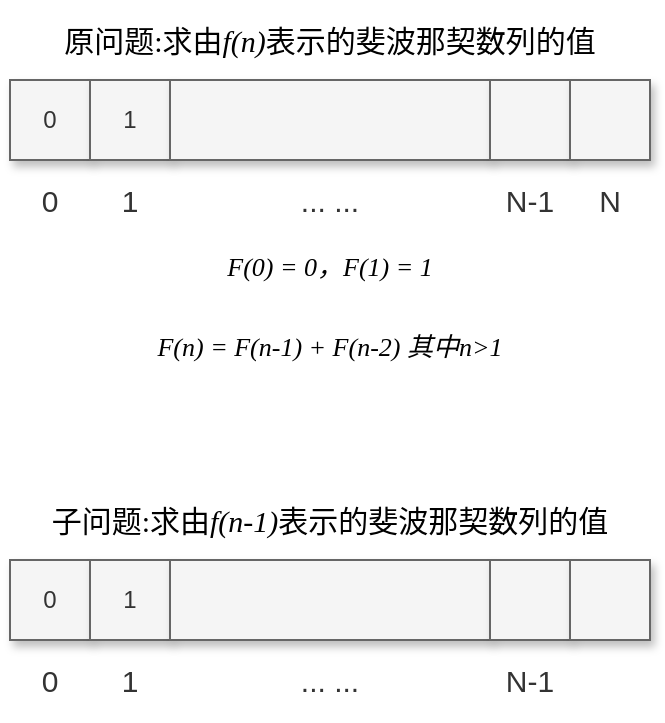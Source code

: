 <mxfile version="15.9.4" type="github">
  <diagram id="olTlq11QAtaGwBvSvu5_" name="第 1 页">
    <mxGraphModel dx="1422" dy="754" grid="1" gridSize="10" guides="1" tooltips="1" connect="1" arrows="1" fold="1" page="1" pageScale="1" pageWidth="827" pageHeight="1169" math="0" shadow="0">
      <root>
        <mxCell id="0" />
        <mxCell id="1" parent="0" />
        <mxCell id="-i7BE36611PpVM7dt-jC-1" value="0" style="rounded=0;whiteSpace=wrap;html=1;fillColor=#f5f5f5;fontColor=#333333;strokeColor=#666666;shadow=1;" vertex="1" parent="1">
          <mxGeometry x="160" y="120" width="40" height="40" as="geometry" />
        </mxCell>
        <mxCell id="-i7BE36611PpVM7dt-jC-2" value="1" style="rounded=0;whiteSpace=wrap;html=1;fillColor=#f5f5f5;fontColor=#333333;strokeColor=#666666;shadow=1;" vertex="1" parent="1">
          <mxGeometry x="200" y="120" width="40" height="40" as="geometry" />
        </mxCell>
        <mxCell id="-i7BE36611PpVM7dt-jC-3" value="" style="rounded=0;whiteSpace=wrap;html=1;fillColor=#f5f5f5;fontColor=#333333;strokeColor=#666666;shadow=1;" vertex="1" parent="1">
          <mxGeometry x="240" y="120" width="160" height="40" as="geometry" />
        </mxCell>
        <mxCell id="-i7BE36611PpVM7dt-jC-7" value="" style="rounded=0;whiteSpace=wrap;html=1;fillColor=#f5f5f5;fontColor=#333333;strokeColor=#666666;shadow=1;" vertex="1" parent="1">
          <mxGeometry x="400" y="120" width="40" height="40" as="geometry" />
        </mxCell>
        <mxCell id="-i7BE36611PpVM7dt-jC-8" value="" style="rounded=0;whiteSpace=wrap;html=1;fillColor=#f5f5f5;fontColor=#333333;strokeColor=#666666;shadow=1;" vertex="1" parent="1">
          <mxGeometry x="440" y="120" width="40" height="40" as="geometry" />
        </mxCell>
        <mxCell id="-i7BE36611PpVM7dt-jC-9" value="&lt;font style=&quot;font-size: 15px&quot;&gt;0&lt;/font&gt;" style="rounded=0;whiteSpace=wrap;html=1;fillColor=#f5f5f5;fontColor=#333333;strokeColor=#666666;shadow=0;opacity=0;" vertex="1" parent="1">
          <mxGeometry x="160" y="160" width="40" height="40" as="geometry" />
        </mxCell>
        <mxCell id="-i7BE36611PpVM7dt-jC-10" value="&lt;font style=&quot;font-size: 15px&quot;&gt;1&lt;/font&gt;" style="rounded=0;whiteSpace=wrap;html=1;fillColor=#f5f5f5;fontColor=#333333;strokeColor=#666666;shadow=0;opacity=0;" vertex="1" parent="1">
          <mxGeometry x="200" y="160" width="40" height="40" as="geometry" />
        </mxCell>
        <mxCell id="-i7BE36611PpVM7dt-jC-12" value="&lt;font style=&quot;font-size: 15px&quot;&gt;... ...&lt;/font&gt;" style="rounded=0;whiteSpace=wrap;html=1;fillColor=#f5f5f5;fontColor=#333333;strokeColor=#666666;shadow=0;opacity=0;" vertex="1" parent="1">
          <mxGeometry x="240" y="160" width="160" height="40" as="geometry" />
        </mxCell>
        <mxCell id="-i7BE36611PpVM7dt-jC-15" value="&lt;font style=&quot;font-size: 15px&quot;&gt;N-1&lt;/font&gt;" style="rounded=0;whiteSpace=wrap;html=1;fillColor=#f5f5f5;fontColor=#333333;strokeColor=#666666;shadow=0;opacity=0;" vertex="1" parent="1">
          <mxGeometry x="400" y="160" width="40" height="40" as="geometry" />
        </mxCell>
        <mxCell id="-i7BE36611PpVM7dt-jC-16" value="&lt;font style=&quot;font-size: 15px&quot;&gt;N&lt;/font&gt;" style="rounded=0;whiteSpace=wrap;html=1;fillColor=#f5f5f5;fontColor=#333333;strokeColor=#666666;shadow=0;opacity=0;" vertex="1" parent="1">
          <mxGeometry x="440" y="160" width="40" height="40" as="geometry" />
        </mxCell>
        <mxCell id="-i7BE36611PpVM7dt-jC-17" value="&lt;font face=&quot;Comic Sans MS&quot;&gt;原问题:求由&lt;i&gt;f(n)&lt;/i&gt;表示的&lt;span&gt;斐波那契数列的值&lt;/span&gt;&lt;/font&gt;&lt;div class=&quot;okr-block-clipboard&quot;&gt;&lt;/div&gt;" style="text;html=1;strokeColor=none;fillColor=none;align=center;verticalAlign=middle;whiteSpace=wrap;rounded=0;shadow=0;fontSize=15;opacity=0;" vertex="1" parent="1">
          <mxGeometry x="160" y="80" width="320" height="40" as="geometry" />
        </mxCell>
        <mxCell id="-i7BE36611PpVM7dt-jC-18" value="&lt;pre style=&quot;box-sizing: border-box ; font-size: 13px ; font-family: , &amp;#34;consolas&amp;#34; , &amp;#34;liberation mono&amp;#34; , &amp;#34;menlo&amp;#34; , &amp;#34;courier&amp;#34; , monospace ; margin-top: 0px ; margin-bottom: 1em ; overflow: auto ; background: rgba() ; padding: 10px 15px ; color: rgba(, 1) ; line-height: 1.6 ; border-radius: 3px&quot;&gt;&lt;font face=&quot;Comic Sans MS&quot;&gt;&lt;i&gt;F(0) = 0，F(1)&amp;nbsp;= 1&lt;/i&gt;&lt;/font&gt;&lt;/pre&gt;" style="text;html=1;strokeColor=none;fillColor=none;align=center;verticalAlign=middle;whiteSpace=wrap;rounded=0;shadow=0;fontSize=15;opacity=0;" vertex="1" parent="1">
          <mxGeometry x="160" y="200" width="320" height="40" as="geometry" />
        </mxCell>
        <mxCell id="-i7BE36611PpVM7dt-jC-19" value="&lt;pre style=&quot;box-sizing: border-box ; font-size: 13px ; font-family: , &amp;#34;consolas&amp;#34; , &amp;#34;liberation mono&amp;#34; , &amp;#34;menlo&amp;#34; , &amp;#34;courier&amp;#34; , monospace ; margin-top: 0px ; margin-bottom: 1em ; overflow: auto ; background: rgba() ; padding: 10px 15px ; color: rgba(, 1) ; line-height: 1.6 ; border-radius: 3px&quot;&gt;&lt;font face=&quot;Comic Sans MS&quot;&gt;&lt;i&gt;F(n) = F(n-1) + F(n-2) 其中n&amp;gt;1&lt;/i&gt;&lt;/font&gt;&lt;/pre&gt;" style="text;html=1;strokeColor=none;fillColor=none;align=center;verticalAlign=middle;whiteSpace=wrap;rounded=0;shadow=0;fontSize=15;opacity=0;" vertex="1" parent="1">
          <mxGeometry x="160" y="240" width="320" height="40" as="geometry" />
        </mxCell>
        <mxCell id="-i7BE36611PpVM7dt-jC-20" value="0" style="rounded=0;whiteSpace=wrap;html=1;fillColor=#f5f5f5;fontColor=#333333;strokeColor=#666666;shadow=1;" vertex="1" parent="1">
          <mxGeometry x="160" y="360" width="40" height="40" as="geometry" />
        </mxCell>
        <mxCell id="-i7BE36611PpVM7dt-jC-21" value="1" style="rounded=0;whiteSpace=wrap;html=1;fillColor=#f5f5f5;fontColor=#333333;strokeColor=#666666;shadow=1;" vertex="1" parent="1">
          <mxGeometry x="200" y="360" width="40" height="40" as="geometry" />
        </mxCell>
        <mxCell id="-i7BE36611PpVM7dt-jC-22" value="" style="rounded=0;whiteSpace=wrap;html=1;fillColor=#f5f5f5;fontColor=#333333;strokeColor=#666666;shadow=1;" vertex="1" parent="1">
          <mxGeometry x="240" y="360" width="160" height="40" as="geometry" />
        </mxCell>
        <mxCell id="-i7BE36611PpVM7dt-jC-23" value="" style="rounded=0;whiteSpace=wrap;html=1;fillColor=#f5f5f5;fontColor=#333333;strokeColor=#666666;shadow=1;" vertex="1" parent="1">
          <mxGeometry x="400" y="360" width="40" height="40" as="geometry" />
        </mxCell>
        <mxCell id="-i7BE36611PpVM7dt-jC-24" value="" style="rounded=0;whiteSpace=wrap;html=1;fillColor=#f5f5f5;fontColor=#333333;strokeColor=#666666;shadow=1;" vertex="1" parent="1">
          <mxGeometry x="440" y="360" width="40" height="40" as="geometry" />
        </mxCell>
        <mxCell id="-i7BE36611PpVM7dt-jC-25" value="&lt;font style=&quot;font-size: 15px&quot;&gt;0&lt;/font&gt;" style="rounded=0;whiteSpace=wrap;html=1;fillColor=#f5f5f5;fontColor=#333333;strokeColor=#666666;shadow=0;opacity=0;" vertex="1" parent="1">
          <mxGeometry x="160" y="400" width="40" height="40" as="geometry" />
        </mxCell>
        <mxCell id="-i7BE36611PpVM7dt-jC-26" value="&lt;font style=&quot;font-size: 15px&quot;&gt;1&lt;/font&gt;" style="rounded=0;whiteSpace=wrap;html=1;fillColor=#f5f5f5;fontColor=#333333;strokeColor=#666666;shadow=0;opacity=0;" vertex="1" parent="1">
          <mxGeometry x="200" y="400" width="40" height="40" as="geometry" />
        </mxCell>
        <mxCell id="-i7BE36611PpVM7dt-jC-27" value="&lt;font style=&quot;font-size: 15px&quot;&gt;... ...&lt;/font&gt;" style="rounded=0;whiteSpace=wrap;html=1;fillColor=#f5f5f5;fontColor=#333333;strokeColor=#666666;shadow=0;opacity=0;" vertex="1" parent="1">
          <mxGeometry x="240" y="400" width="160" height="40" as="geometry" />
        </mxCell>
        <mxCell id="-i7BE36611PpVM7dt-jC-28" value="&lt;font style=&quot;font-size: 15px&quot;&gt;N-1&lt;/font&gt;" style="rounded=0;whiteSpace=wrap;html=1;fillColor=#f5f5f5;fontColor=#333333;strokeColor=#666666;shadow=0;opacity=0;" vertex="1" parent="1">
          <mxGeometry x="400" y="400" width="40" height="40" as="geometry" />
        </mxCell>
        <mxCell id="-i7BE36611PpVM7dt-jC-30" value="&lt;font face=&quot;Comic Sans MS&quot;&gt;子问题:求由&lt;i&gt;f(n-1)&lt;/i&gt;表示的&lt;span&gt;斐波那契数列的值&lt;/span&gt;&lt;/font&gt;&lt;div class=&quot;okr-block-clipboard&quot;&gt;&lt;/div&gt;" style="text;html=1;strokeColor=none;fillColor=none;align=center;verticalAlign=middle;whiteSpace=wrap;rounded=0;shadow=0;fontSize=15;opacity=0;" vertex="1" parent="1">
          <mxGeometry x="160" y="320" width="320" height="40" as="geometry" />
        </mxCell>
      </root>
    </mxGraphModel>
  </diagram>
</mxfile>
